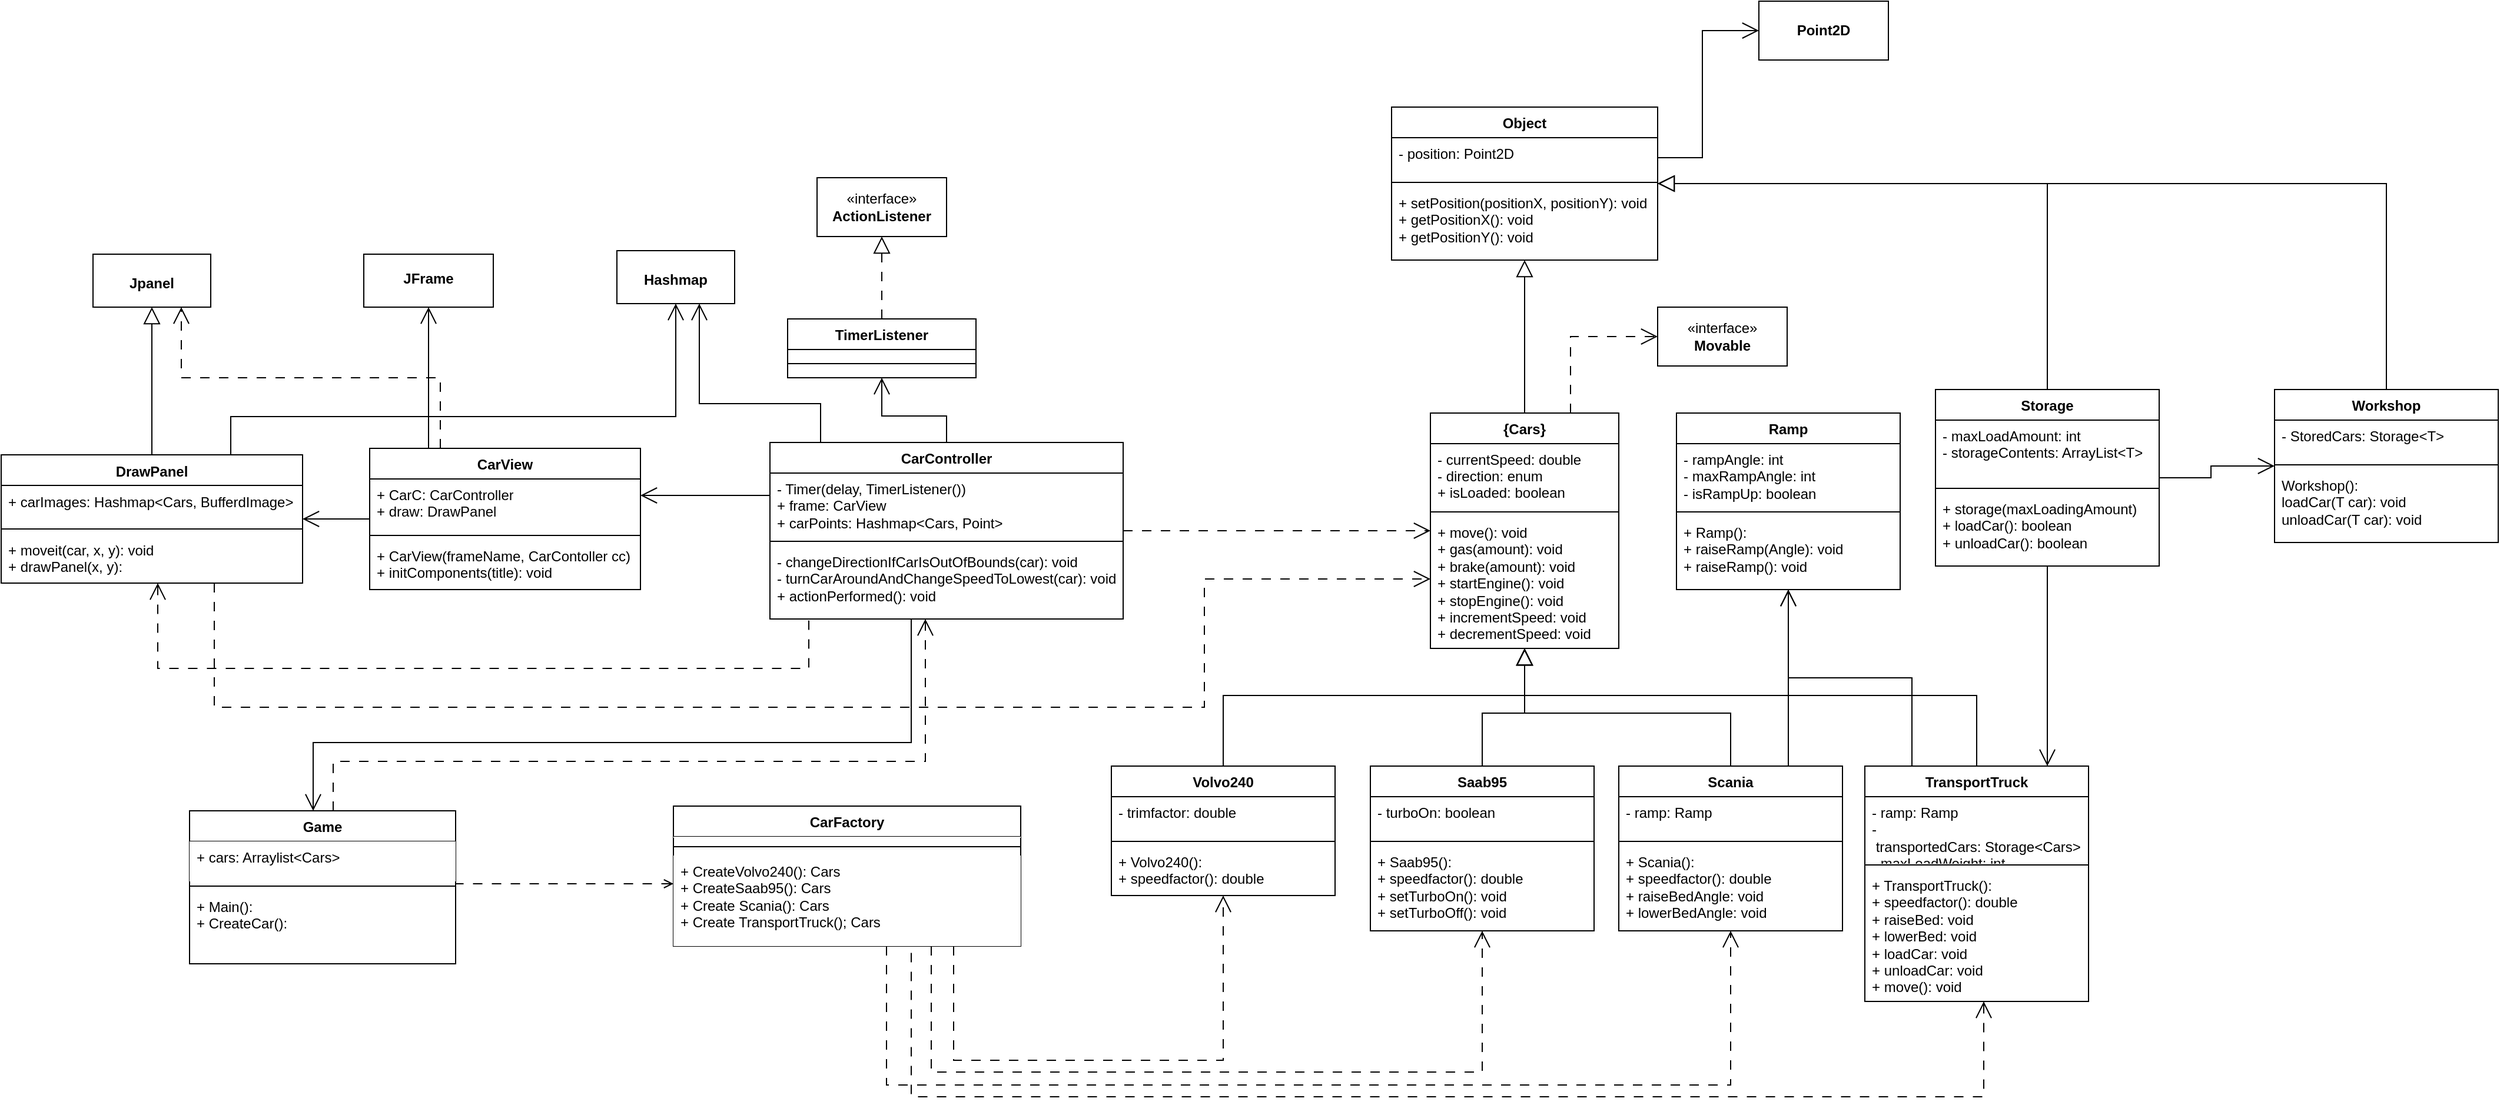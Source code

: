 <mxfile version="22.1.5" type="device">
  <diagram name="Sida-1" id="79Vit4rN3zPTbxwFqr4g">
    <mxGraphModel dx="2731" dy="960" grid="0" gridSize="10" guides="1" tooltips="1" connect="1" arrows="1" fold="1" page="0" pageScale="1" pageWidth="827" pageHeight="1169" math="0" shadow="0">
      <root>
        <mxCell id="0" />
        <mxCell id="1" parent="0" />
        <mxCell id="8SbexDcq0FFK5E7nXvhd-30" style="edgeStyle=orthogonalEdgeStyle;rounded=0;orthogonalLoop=1;jettySize=auto;html=1;endSize=12;endArrow=block;endFill=0;" parent="1" source="8SbexDcq0FFK5E7nXvhd-9" target="8SbexDcq0FFK5E7nXvhd-25" edge="1">
          <mxGeometry relative="1" as="geometry">
            <Array as="points">
              <mxPoint x="1685" y="195" />
            </Array>
          </mxGeometry>
        </mxCell>
        <mxCell id="ZbwaUMLBzmyROPCRSQ0a-28" style="edgeStyle=orthogonalEdgeStyle;rounded=0;orthogonalLoop=1;jettySize=auto;html=1;endSize=12;endArrow=open;endFill=0;" edge="1" parent="1" source="8SbexDcq0FFK5E7nXvhd-9" target="ZbwaUMLBzmyROPCRSQ0a-23">
          <mxGeometry relative="1" as="geometry" />
        </mxCell>
        <mxCell id="ZbwaUMLBzmyROPCRSQ0a-29" style="edgeStyle=orthogonalEdgeStyle;rounded=0;orthogonalLoop=1;jettySize=auto;html=1;endSize=12;endArrow=open;endFill=0;" edge="1" parent="1" source="8SbexDcq0FFK5E7nXvhd-9" target="ZbwaUMLBzmyROPCRSQ0a-14">
          <mxGeometry relative="1" as="geometry">
            <Array as="points">
              <mxPoint x="1685" y="640" />
              <mxPoint x="1685" y="640" />
            </Array>
          </mxGeometry>
        </mxCell>
        <mxCell id="8SbexDcq0FFK5E7nXvhd-9" value="Storage" style="swimlane;fontStyle=1;align=center;verticalAlign=top;childLayout=stackLayout;horizontal=1;startSize=26;horizontalStack=0;resizeParent=1;resizeParentMax=0;resizeLast=0;collapsible=1;marginBottom=0;whiteSpace=wrap;html=1;labelBackgroundColor=none;" parent="1" vertex="1">
          <mxGeometry x="1590" y="370" width="190" height="150" as="geometry">
            <mxRectangle x="1145" y="437" width="90" height="30" as="alternateBounds" />
          </mxGeometry>
        </mxCell>
        <mxCell id="8SbexDcq0FFK5E7nXvhd-10" value="- maxLoadAmount: int&lt;br&gt;- storageContents: ArrayList&amp;lt;T&amp;gt;" style="text;align=left;verticalAlign=top;spacingLeft=4;spacingRight=4;overflow=hidden;rotatable=0;points=[[0,0.5],[1,0.5]];portConstraint=eastwest;whiteSpace=wrap;html=1;labelBackgroundColor=none;" parent="8SbexDcq0FFK5E7nXvhd-9" vertex="1">
          <mxGeometry y="26" width="190" height="54" as="geometry" />
        </mxCell>
        <mxCell id="8SbexDcq0FFK5E7nXvhd-11" value="" style="line;strokeWidth=1;align=left;verticalAlign=middle;spacingTop=-1;spacingLeft=3;spacingRight=3;rotatable=0;labelPosition=right;points=[];portConstraint=eastwest;labelBackgroundColor=none;" parent="8SbexDcq0FFK5E7nXvhd-9" vertex="1">
          <mxGeometry y="80" width="190" height="8" as="geometry" />
        </mxCell>
        <mxCell id="8SbexDcq0FFK5E7nXvhd-12" value="+ storage(maxLoadingAmount)&lt;br&gt;+ loadCar(): boolean&lt;br&gt;+ unloadCar(): boolean" style="text;align=left;verticalAlign=top;spacingLeft=4;spacingRight=4;overflow=hidden;rotatable=0;points=[[0,0.5],[1,0.5]];portConstraint=eastwest;whiteSpace=wrap;html=1;labelBackgroundColor=none;" parent="8SbexDcq0FFK5E7nXvhd-9" vertex="1">
          <mxGeometry y="88" width="190" height="62" as="geometry" />
        </mxCell>
        <mxCell id="8SbexDcq0FFK5E7nXvhd-19" value="&lt;b&gt;Point2D&lt;/b&gt;" style="html=1;whiteSpace=wrap;labelBackgroundColor=none;" parent="1" vertex="1">
          <mxGeometry x="1440" y="40" width="110" height="50" as="geometry" />
        </mxCell>
        <mxCell id="8SbexDcq0FFK5E7nXvhd-25" value="Object" style="swimlane;fontStyle=1;align=center;verticalAlign=top;childLayout=stackLayout;horizontal=1;startSize=26;horizontalStack=0;resizeParent=1;resizeParentMax=0;resizeLast=0;collapsible=1;marginBottom=0;whiteSpace=wrap;html=1;labelBackgroundColor=none;" parent="1" vertex="1">
          <mxGeometry x="1128" y="130" width="226" height="130" as="geometry">
            <mxRectangle x="1145" y="437" width="90" height="30" as="alternateBounds" />
          </mxGeometry>
        </mxCell>
        <mxCell id="8SbexDcq0FFK5E7nXvhd-26" value="- position: Point2D&amp;nbsp;" style="text;align=left;verticalAlign=top;spacingLeft=4;spacingRight=4;overflow=hidden;rotatable=0;points=[[0,0.5],[1,0.5]];portConstraint=eastwest;whiteSpace=wrap;html=1;labelBackgroundColor=none;" parent="8SbexDcq0FFK5E7nXvhd-25" vertex="1">
          <mxGeometry y="26" width="226" height="34" as="geometry" />
        </mxCell>
        <mxCell id="8SbexDcq0FFK5E7nXvhd-27" value="" style="line;strokeWidth=1;align=left;verticalAlign=middle;spacingTop=-1;spacingLeft=3;spacingRight=3;rotatable=0;labelPosition=right;points=[];portConstraint=eastwest;labelBackgroundColor=none;" parent="8SbexDcq0FFK5E7nXvhd-25" vertex="1">
          <mxGeometry y="60" width="226" height="8" as="geometry" />
        </mxCell>
        <mxCell id="8SbexDcq0FFK5E7nXvhd-28" value="+ setPosition(positionX, positionY): void&lt;br&gt;+ getPositionX(): void&lt;br&gt;+ getPositionY(): void" style="text;align=left;verticalAlign=top;spacingLeft=4;spacingRight=4;overflow=hidden;rotatable=0;points=[[0,0.5],[1,0.5]];portConstraint=eastwest;whiteSpace=wrap;html=1;labelBackgroundColor=none;" parent="8SbexDcq0FFK5E7nXvhd-25" vertex="1">
          <mxGeometry y="68" width="226" height="62" as="geometry" />
        </mxCell>
        <mxCell id="8SbexDcq0FFK5E7nXvhd-29" style="edgeStyle=orthogonalEdgeStyle;rounded=0;orthogonalLoop=1;jettySize=auto;html=1;entryX=0;entryY=0.5;entryDx=0;entryDy=0;endArrow=open;endFill=0;endSize=12;" parent="1" source="8SbexDcq0FFK5E7nXvhd-26" target="8SbexDcq0FFK5E7nXvhd-19" edge="1">
          <mxGeometry relative="1" as="geometry" />
        </mxCell>
        <mxCell id="8SbexDcq0FFK5E7nXvhd-31" value="«interface»&lt;br&gt;&lt;b&gt;Movable&lt;/b&gt;" style="html=1;whiteSpace=wrap;labelBackgroundColor=none;" parent="1" vertex="1">
          <mxGeometry x="1354" y="300" width="110" height="50" as="geometry" />
        </mxCell>
        <mxCell id="8SbexDcq0FFK5E7nXvhd-36" style="edgeStyle=orthogonalEdgeStyle;rounded=0;orthogonalLoop=1;jettySize=auto;html=1;endSize=12;endArrow=block;endFill=0;" parent="1" source="8SbexDcq0FFK5E7nXvhd-32" target="8SbexDcq0FFK5E7nXvhd-25" edge="1">
          <mxGeometry relative="1" as="geometry" />
        </mxCell>
        <mxCell id="8SbexDcq0FFK5E7nXvhd-37" style="edgeStyle=orthogonalEdgeStyle;rounded=0;orthogonalLoop=1;jettySize=auto;html=1;entryX=0;entryY=0.5;entryDx=0;entryDy=0;endSize=12;endArrow=open;endFill=0;dashed=1;dashPattern=8 8;" parent="1" source="8SbexDcq0FFK5E7nXvhd-32" target="8SbexDcq0FFK5E7nXvhd-31" edge="1">
          <mxGeometry relative="1" as="geometry">
            <Array as="points">
              <mxPoint x="1280" y="325" />
            </Array>
          </mxGeometry>
        </mxCell>
        <mxCell id="8SbexDcq0FFK5E7nXvhd-32" value="{Cars}" style="swimlane;fontStyle=1;align=center;verticalAlign=top;childLayout=stackLayout;horizontal=1;startSize=26;horizontalStack=0;resizeParent=1;resizeLast=0;collapsible=1;marginBottom=0;rounded=0;shadow=0;strokeWidth=1;labelBackgroundColor=none;" parent="1" vertex="1">
          <mxGeometry x="1161" y="390" width="160" height="200" as="geometry">
            <mxRectangle x="230" y="140" width="160" height="26" as="alternateBounds" />
          </mxGeometry>
        </mxCell>
        <mxCell id="8SbexDcq0FFK5E7nXvhd-33" value="- currentSpeed: double&#xa;- direction: enum&#xa;+ isLoaded: boolean" style="text;align=left;verticalAlign=top;spacingLeft=4;spacingRight=4;overflow=hidden;rotatable=0;points=[[0,0.5],[1,0.5]];portConstraint=eastwest;labelBackgroundColor=none;" parent="8SbexDcq0FFK5E7nXvhd-32" vertex="1">
          <mxGeometry y="26" width="160" height="54" as="geometry" />
        </mxCell>
        <mxCell id="8SbexDcq0FFK5E7nXvhd-34" value="" style="line;html=1;strokeWidth=1;align=left;verticalAlign=middle;spacingTop=-1;spacingLeft=3;spacingRight=3;rotatable=0;labelPosition=right;points=[];portConstraint=eastwest;labelBackgroundColor=none;" parent="8SbexDcq0FFK5E7nXvhd-32" vertex="1">
          <mxGeometry y="80" width="160" height="8" as="geometry" />
        </mxCell>
        <mxCell id="8SbexDcq0FFK5E7nXvhd-35" value="+ move(): void&#xa;+ gas(amount): void&#xa;+ brake(amount): void&#xa;+ startEngine(): void&#xa;+ stopEngine(): void&#xa;+ incrementSpeed: void&#xa;+ decrementSpeed: void" style="text;align=left;verticalAlign=top;spacingLeft=4;spacingRight=4;overflow=hidden;rotatable=0;points=[[0,0.5],[1,0.5]];portConstraint=eastwest;labelBackgroundColor=none;spacing=2;fontSize=12;whiteSpace=wrap;" parent="8SbexDcq0FFK5E7nXvhd-32" vertex="1">
          <mxGeometry y="88" width="160" height="112" as="geometry" />
        </mxCell>
        <mxCell id="ZbwaUMLBzmyROPCRSQ0a-18" style="edgeStyle=orthogonalEdgeStyle;rounded=0;orthogonalLoop=1;jettySize=auto;html=1;endSize=12;endArrow=block;endFill=0;" edge="1" parent="1" source="ZbwaUMLBzmyROPCRSQ0a-1" target="8SbexDcq0FFK5E7nXvhd-32">
          <mxGeometry relative="1" as="geometry">
            <Array as="points">
              <mxPoint x="985" y="630" />
              <mxPoint x="1241" y="630" />
            </Array>
          </mxGeometry>
        </mxCell>
        <mxCell id="ZbwaUMLBzmyROPCRSQ0a-1" value="Volvo240" style="swimlane;fontStyle=1;align=center;verticalAlign=top;childLayout=stackLayout;horizontal=1;startSize=26;horizontalStack=0;resizeParent=1;resizeParentMax=0;resizeLast=0;collapsible=1;marginBottom=0;whiteSpace=wrap;html=1;labelBackgroundColor=none;" vertex="1" parent="1">
          <mxGeometry x="890" y="690" width="190" height="110" as="geometry">
            <mxRectangle x="1145" y="437" width="90" height="30" as="alternateBounds" />
          </mxGeometry>
        </mxCell>
        <mxCell id="ZbwaUMLBzmyROPCRSQ0a-2" value="- trimfactor: double" style="text;align=left;verticalAlign=top;spacingLeft=4;spacingRight=4;overflow=hidden;rotatable=0;points=[[0,0.5],[1,0.5]];portConstraint=eastwest;whiteSpace=wrap;html=1;labelBackgroundColor=none;" vertex="1" parent="ZbwaUMLBzmyROPCRSQ0a-1">
          <mxGeometry y="26" width="190" height="34" as="geometry" />
        </mxCell>
        <mxCell id="ZbwaUMLBzmyROPCRSQ0a-3" value="" style="line;strokeWidth=1;align=left;verticalAlign=middle;spacingTop=-1;spacingLeft=3;spacingRight=3;rotatable=0;labelPosition=right;points=[];portConstraint=eastwest;labelBackgroundColor=none;" vertex="1" parent="ZbwaUMLBzmyROPCRSQ0a-1">
          <mxGeometry y="60" width="190" height="8" as="geometry" />
        </mxCell>
        <mxCell id="ZbwaUMLBzmyROPCRSQ0a-4" value="+ Volvo240():&amp;nbsp;&lt;br&gt;+ speedfactor(): double" style="text;align=left;verticalAlign=top;spacingLeft=4;spacingRight=4;overflow=hidden;rotatable=0;points=[[0,0.5],[1,0.5]];portConstraint=eastwest;whiteSpace=wrap;html=1;labelBackgroundColor=none;" vertex="1" parent="ZbwaUMLBzmyROPCRSQ0a-1">
          <mxGeometry y="68" width="190" height="42" as="geometry" />
        </mxCell>
        <mxCell id="ZbwaUMLBzmyROPCRSQ0a-19" style="edgeStyle=orthogonalEdgeStyle;rounded=0;orthogonalLoop=1;jettySize=auto;html=1;endSize=12;endArrow=block;endFill=0;" edge="1" parent="1" source="ZbwaUMLBzmyROPCRSQ0a-5" target="8SbexDcq0FFK5E7nXvhd-32">
          <mxGeometry relative="1" as="geometry" />
        </mxCell>
        <mxCell id="ZbwaUMLBzmyROPCRSQ0a-5" value="Saab95" style="swimlane;fontStyle=1;align=center;verticalAlign=top;childLayout=stackLayout;horizontal=1;startSize=26;horizontalStack=0;resizeParent=1;resizeParentMax=0;resizeLast=0;collapsible=1;marginBottom=0;whiteSpace=wrap;html=1;labelBackgroundColor=none;" vertex="1" parent="1">
          <mxGeometry x="1110" y="690" width="190" height="140" as="geometry">
            <mxRectangle x="1145" y="437" width="90" height="30" as="alternateBounds" />
          </mxGeometry>
        </mxCell>
        <mxCell id="ZbwaUMLBzmyROPCRSQ0a-6" value="- turboOn: boolean" style="text;align=left;verticalAlign=top;spacingLeft=4;spacingRight=4;overflow=hidden;rotatable=0;points=[[0,0.5],[1,0.5]];portConstraint=eastwest;whiteSpace=wrap;html=1;labelBackgroundColor=none;" vertex="1" parent="ZbwaUMLBzmyROPCRSQ0a-5">
          <mxGeometry y="26" width="190" height="34" as="geometry" />
        </mxCell>
        <mxCell id="ZbwaUMLBzmyROPCRSQ0a-7" value="" style="line;strokeWidth=1;align=left;verticalAlign=middle;spacingTop=-1;spacingLeft=3;spacingRight=3;rotatable=0;labelPosition=right;points=[];portConstraint=eastwest;labelBackgroundColor=none;" vertex="1" parent="ZbwaUMLBzmyROPCRSQ0a-5">
          <mxGeometry y="60" width="190" height="8" as="geometry" />
        </mxCell>
        <mxCell id="ZbwaUMLBzmyROPCRSQ0a-8" value="+ Saab95():&amp;nbsp;&lt;br&gt;+ speedfactor(): double&lt;br&gt;+ setTurboOn(): void&lt;br&gt;+ setTurboOff(): void" style="text;align=left;verticalAlign=top;spacingLeft=4;spacingRight=4;overflow=hidden;rotatable=0;points=[[0,0.5],[1,0.5]];portConstraint=eastwest;whiteSpace=wrap;html=1;labelBackgroundColor=none;" vertex="1" parent="ZbwaUMLBzmyROPCRSQ0a-5">
          <mxGeometry y="68" width="190" height="72" as="geometry" />
        </mxCell>
        <mxCell id="ZbwaUMLBzmyROPCRSQ0a-20" style="edgeStyle=orthogonalEdgeStyle;rounded=0;orthogonalLoop=1;jettySize=auto;html=1;endSize=12;endArrow=block;endFill=0;" edge="1" parent="1" source="ZbwaUMLBzmyROPCRSQ0a-10" target="8SbexDcq0FFK5E7nXvhd-32">
          <mxGeometry relative="1" as="geometry" />
        </mxCell>
        <mxCell id="ZbwaUMLBzmyROPCRSQ0a-34" style="edgeStyle=orthogonalEdgeStyle;rounded=0;orthogonalLoop=1;jettySize=auto;html=1;endSize=12;endArrow=open;endFill=0;" edge="1" parent="1" source="ZbwaUMLBzmyROPCRSQ0a-10" target="ZbwaUMLBzmyROPCRSQ0a-30">
          <mxGeometry relative="1" as="geometry">
            <Array as="points">
              <mxPoint x="1465" y="670" />
              <mxPoint x="1465" y="670" />
            </Array>
          </mxGeometry>
        </mxCell>
        <mxCell id="ZbwaUMLBzmyROPCRSQ0a-10" value="Scania" style="swimlane;fontStyle=1;align=center;verticalAlign=top;childLayout=stackLayout;horizontal=1;startSize=26;horizontalStack=0;resizeParent=1;resizeParentMax=0;resizeLast=0;collapsible=1;marginBottom=0;whiteSpace=wrap;html=1;labelBackgroundColor=none;" vertex="1" parent="1">
          <mxGeometry x="1321" y="690" width="190" height="140" as="geometry">
            <mxRectangle x="1145" y="437" width="90" height="30" as="alternateBounds" />
          </mxGeometry>
        </mxCell>
        <mxCell id="ZbwaUMLBzmyROPCRSQ0a-11" value="- ramp: Ramp" style="text;align=left;verticalAlign=top;spacingLeft=4;spacingRight=4;overflow=hidden;rotatable=0;points=[[0,0.5],[1,0.5]];portConstraint=eastwest;whiteSpace=wrap;html=1;labelBackgroundColor=none;" vertex="1" parent="ZbwaUMLBzmyROPCRSQ0a-10">
          <mxGeometry y="26" width="190" height="34" as="geometry" />
        </mxCell>
        <mxCell id="ZbwaUMLBzmyROPCRSQ0a-12" value="" style="line;strokeWidth=1;align=left;verticalAlign=middle;spacingTop=-1;spacingLeft=3;spacingRight=3;rotatable=0;labelPosition=right;points=[];portConstraint=eastwest;labelBackgroundColor=none;" vertex="1" parent="ZbwaUMLBzmyROPCRSQ0a-10">
          <mxGeometry y="60" width="190" height="8" as="geometry" />
        </mxCell>
        <mxCell id="ZbwaUMLBzmyROPCRSQ0a-13" value="+ Scania():&amp;nbsp;&lt;br&gt;+ speedfactor(): double&lt;br&gt;+ raiseBedAngle: void&lt;br&gt;+ lowerBedAngle: void" style="text;align=left;verticalAlign=top;spacingLeft=4;spacingRight=4;overflow=hidden;rotatable=0;points=[[0,0.5],[1,0.5]];portConstraint=eastwest;whiteSpace=wrap;html=1;labelBackgroundColor=none;" vertex="1" parent="ZbwaUMLBzmyROPCRSQ0a-10">
          <mxGeometry y="68" width="190" height="72" as="geometry" />
        </mxCell>
        <mxCell id="ZbwaUMLBzmyROPCRSQ0a-21" style="edgeStyle=orthogonalEdgeStyle;rounded=0;orthogonalLoop=1;jettySize=auto;html=1;endSize=12;endArrow=block;endFill=0;" edge="1" parent="1" source="ZbwaUMLBzmyROPCRSQ0a-14" target="8SbexDcq0FFK5E7nXvhd-32">
          <mxGeometry relative="1" as="geometry">
            <Array as="points">
              <mxPoint x="1625" y="630" />
              <mxPoint x="1241" y="630" />
            </Array>
          </mxGeometry>
        </mxCell>
        <mxCell id="ZbwaUMLBzmyROPCRSQ0a-35" style="edgeStyle=orthogonalEdgeStyle;rounded=0;orthogonalLoop=1;jettySize=auto;html=1;endSize=12;endArrow=open;endFill=0;" edge="1" parent="1" source="ZbwaUMLBzmyROPCRSQ0a-14" target="ZbwaUMLBzmyROPCRSQ0a-30">
          <mxGeometry relative="1" as="geometry">
            <Array as="points">
              <mxPoint x="1570" y="615" />
              <mxPoint x="1465" y="615" />
            </Array>
          </mxGeometry>
        </mxCell>
        <mxCell id="ZbwaUMLBzmyROPCRSQ0a-101" style="edgeStyle=orthogonalEdgeStyle;rounded=0;orthogonalLoop=1;jettySize=auto;html=1;dashed=1;dashPattern=8 8;endSize=12;endArrow=none;endFill=0;startArrow=open;startFill=0;startSize=12;" edge="1" parent="1" source="ZbwaUMLBzmyROPCRSQ0a-14" target="ZbwaUMLBzmyROPCRSQ0a-80">
          <mxGeometry relative="1" as="geometry">
            <Array as="points">
              <mxPoint x="1631" y="971" />
              <mxPoint x="720" y="971" />
            </Array>
          </mxGeometry>
        </mxCell>
        <mxCell id="ZbwaUMLBzmyROPCRSQ0a-14" value="TransportTruck" style="swimlane;fontStyle=1;align=center;verticalAlign=top;childLayout=stackLayout;horizontal=1;startSize=26;horizontalStack=0;resizeParent=1;resizeParentMax=0;resizeLast=0;collapsible=1;marginBottom=0;whiteSpace=wrap;html=1;labelBackgroundColor=none;" vertex="1" parent="1">
          <mxGeometry x="1530" y="690" width="190" height="200" as="geometry">
            <mxRectangle x="1145" y="437" width="90" height="30" as="alternateBounds" />
          </mxGeometry>
        </mxCell>
        <mxCell id="ZbwaUMLBzmyROPCRSQ0a-15" value="- ramp: Ramp&lt;br&gt;-&amp;nbsp;transportedCars:&amp;nbsp;Storage&amp;lt;Cars&amp;gt;&lt;br&gt;-&amp;nbsp;maxLoadWeight: int" style="text;align=left;verticalAlign=top;spacingLeft=4;spacingRight=4;overflow=hidden;rotatable=0;points=[[0,0.5],[1,0.5]];portConstraint=eastwest;whiteSpace=wrap;html=1;labelBackgroundColor=none;" vertex="1" parent="ZbwaUMLBzmyROPCRSQ0a-14">
          <mxGeometry y="26" width="190" height="54" as="geometry" />
        </mxCell>
        <mxCell id="ZbwaUMLBzmyROPCRSQ0a-16" value="" style="line;strokeWidth=1;align=left;verticalAlign=middle;spacingTop=-1;spacingLeft=3;spacingRight=3;rotatable=0;labelPosition=right;points=[];portConstraint=eastwest;labelBackgroundColor=none;" vertex="1" parent="ZbwaUMLBzmyROPCRSQ0a-14">
          <mxGeometry y="80" width="190" height="8" as="geometry" />
        </mxCell>
        <mxCell id="ZbwaUMLBzmyROPCRSQ0a-17" value="+ TransportTruck():&amp;nbsp;&lt;br&gt;+ speedfactor(): double&lt;br&gt;+ raiseBed: void&lt;br&gt;+ lowerBed: void&lt;br&gt;+ loadCar: void&lt;br&gt;+ unloadCar: void&lt;br&gt;+ move(): void" style="text;align=left;verticalAlign=top;spacingLeft=4;spacingRight=4;overflow=hidden;rotatable=0;points=[[0,0.5],[1,0.5]];portConstraint=eastwest;whiteSpace=wrap;html=1;labelBackgroundColor=none;" vertex="1" parent="ZbwaUMLBzmyROPCRSQ0a-14">
          <mxGeometry y="88" width="190" height="112" as="geometry" />
        </mxCell>
        <mxCell id="ZbwaUMLBzmyROPCRSQ0a-27" style="edgeStyle=orthogonalEdgeStyle;rounded=0;orthogonalLoop=1;jettySize=auto;html=1;endSize=12;endArrow=block;endFill=0;" edge="1" parent="1" source="ZbwaUMLBzmyROPCRSQ0a-23" target="8SbexDcq0FFK5E7nXvhd-25">
          <mxGeometry relative="1" as="geometry">
            <Array as="points">
              <mxPoint x="1973" y="195" />
            </Array>
          </mxGeometry>
        </mxCell>
        <mxCell id="ZbwaUMLBzmyROPCRSQ0a-23" value="Workshop" style="swimlane;fontStyle=1;align=center;verticalAlign=top;childLayout=stackLayout;horizontal=1;startSize=26;horizontalStack=0;resizeParent=1;resizeParentMax=0;resizeLast=0;collapsible=1;marginBottom=0;whiteSpace=wrap;html=1;labelBackgroundColor=none;" vertex="1" parent="1">
          <mxGeometry x="1878" y="370" width="190" height="130" as="geometry">
            <mxRectangle x="1145" y="437" width="90" height="30" as="alternateBounds" />
          </mxGeometry>
        </mxCell>
        <mxCell id="ZbwaUMLBzmyROPCRSQ0a-24" value="-&amp;nbsp;StoredCars: Storage&amp;lt;T&amp;gt;" style="text;align=left;verticalAlign=top;spacingLeft=4;spacingRight=4;overflow=hidden;rotatable=0;points=[[0,0.5],[1,0.5]];portConstraint=eastwest;whiteSpace=wrap;html=1;labelBackgroundColor=none;" vertex="1" parent="ZbwaUMLBzmyROPCRSQ0a-23">
          <mxGeometry y="26" width="190" height="34" as="geometry" />
        </mxCell>
        <mxCell id="ZbwaUMLBzmyROPCRSQ0a-25" value="" style="line;strokeWidth=1;align=left;verticalAlign=middle;spacingTop=-1;spacingLeft=3;spacingRight=3;rotatable=0;labelPosition=right;points=[];portConstraint=eastwest;labelBackgroundColor=none;" vertex="1" parent="ZbwaUMLBzmyROPCRSQ0a-23">
          <mxGeometry y="60" width="190" height="8" as="geometry" />
        </mxCell>
        <mxCell id="ZbwaUMLBzmyROPCRSQ0a-26" value="Workshop():&lt;br&gt;loadCar(T car): void&lt;br&gt;unloadCar(T car): void" style="text;align=left;verticalAlign=top;spacingLeft=4;spacingRight=4;overflow=hidden;rotatable=0;points=[[0,0.5],[1,0.5]];portConstraint=eastwest;whiteSpace=wrap;html=1;labelBackgroundColor=none;" vertex="1" parent="ZbwaUMLBzmyROPCRSQ0a-23">
          <mxGeometry y="68" width="190" height="62" as="geometry" />
        </mxCell>
        <mxCell id="ZbwaUMLBzmyROPCRSQ0a-30" value="Ramp" style="swimlane;fontStyle=1;align=center;verticalAlign=top;childLayout=stackLayout;horizontal=1;startSize=26;horizontalStack=0;resizeParent=1;resizeParentMax=0;resizeLast=0;collapsible=1;marginBottom=0;whiteSpace=wrap;html=1;labelBackgroundColor=none;" vertex="1" parent="1">
          <mxGeometry x="1370" y="390" width="190" height="150" as="geometry">
            <mxRectangle x="1145" y="437" width="90" height="30" as="alternateBounds" />
          </mxGeometry>
        </mxCell>
        <mxCell id="ZbwaUMLBzmyROPCRSQ0a-31" value="- rampAngle: int&lt;br&gt;- maxRampAngle: int&lt;br&gt;- isRampUp: boolean" style="text;align=left;verticalAlign=top;spacingLeft=4;spacingRight=4;overflow=hidden;rotatable=0;points=[[0,0.5],[1,0.5]];portConstraint=eastwest;whiteSpace=wrap;html=1;labelBackgroundColor=none;" vertex="1" parent="ZbwaUMLBzmyROPCRSQ0a-30">
          <mxGeometry y="26" width="190" height="54" as="geometry" />
        </mxCell>
        <mxCell id="ZbwaUMLBzmyROPCRSQ0a-32" value="" style="line;strokeWidth=1;align=left;verticalAlign=middle;spacingTop=-1;spacingLeft=3;spacingRight=3;rotatable=0;labelPosition=right;points=[];portConstraint=eastwest;labelBackgroundColor=none;" vertex="1" parent="ZbwaUMLBzmyROPCRSQ0a-30">
          <mxGeometry y="80" width="190" height="8" as="geometry" />
        </mxCell>
        <mxCell id="ZbwaUMLBzmyROPCRSQ0a-33" value="+ Ramp():&lt;br&gt;+ raiseRamp(Angle): void&lt;br&gt;+ raiseRamp(): void" style="text;align=left;verticalAlign=top;spacingLeft=4;spacingRight=4;overflow=hidden;rotatable=0;points=[[0,0.5],[1,0.5]];portConstraint=eastwest;whiteSpace=wrap;html=1;labelBackgroundColor=none;" vertex="1" parent="ZbwaUMLBzmyROPCRSQ0a-30">
          <mxGeometry y="88" width="190" height="62" as="geometry" />
        </mxCell>
        <mxCell id="ZbwaUMLBzmyROPCRSQ0a-36" value="&lt;div align=&quot;center&quot;&gt;&lt;b&gt;&lt;br&gt;&lt;/b&gt;&lt;/div&gt;&lt;b&gt;JFrame&lt;/b&gt;" style="verticalAlign=top;align=center;overflow=fill;fontSize=12;fontFamily=Helvetica;html=1;whiteSpace=wrap;labelBackgroundColor=none;" vertex="1" parent="1">
          <mxGeometry x="255" y="255" width="110" height="45" as="geometry" />
        </mxCell>
        <mxCell id="ZbwaUMLBzmyROPCRSQ0a-37" value="&lt;p style=&quot;margin:0px;margin-top:4px;text-align:center;&quot;&gt;&lt;br&gt;&lt;b&gt;Jpanel&lt;/b&gt;&lt;/p&gt;" style="verticalAlign=top;align=left;overflow=fill;fontSize=12;fontFamily=Helvetica;html=1;whiteSpace=wrap;labelBackgroundColor=none;" vertex="1" parent="1">
          <mxGeometry x="25" y="255" width="100" height="45" as="geometry" />
        </mxCell>
        <mxCell id="ZbwaUMLBzmyROPCRSQ0a-38" value="&lt;div&gt;«interface»&lt;/div&gt;&lt;div&gt;&lt;b&gt;ActionListener&lt;/b&gt;&lt;/div&gt;" style="html=1;whiteSpace=wrap;labelBackgroundColor=none;" vertex="1" parent="1">
          <mxGeometry x="640" y="190" width="110" height="50" as="geometry" />
        </mxCell>
        <mxCell id="ZbwaUMLBzmyROPCRSQ0a-42" style="edgeStyle=orthogonalEdgeStyle;rounded=0;orthogonalLoop=1;jettySize=auto;html=1;endSize=12;endArrow=block;endFill=0;dashed=1;dashPattern=8 8;" edge="1" parent="1" source="ZbwaUMLBzmyROPCRSQ0a-39" target="ZbwaUMLBzmyROPCRSQ0a-38">
          <mxGeometry relative="1" as="geometry" />
        </mxCell>
        <mxCell id="ZbwaUMLBzmyROPCRSQ0a-39" value="TimerListener" style="swimlane;fontStyle=1;align=center;verticalAlign=top;childLayout=stackLayout;horizontal=1;startSize=26;horizontalStack=0;resizeParent=1;resizeParentMax=0;resizeLast=0;collapsible=1;marginBottom=0;whiteSpace=wrap;html=1;labelBackgroundColor=none;" vertex="1" parent="1">
          <mxGeometry x="615" y="310" width="160" height="50" as="geometry" />
        </mxCell>
        <mxCell id="ZbwaUMLBzmyROPCRSQ0a-40" value="" style="line;strokeWidth=1;align=left;verticalAlign=middle;spacingTop=-1;spacingLeft=3;spacingRight=3;rotatable=0;labelPosition=right;points=[];portConstraint=eastwest;labelBackgroundColor=none;" vertex="1" parent="ZbwaUMLBzmyROPCRSQ0a-39">
          <mxGeometry y="26" width="160" height="24" as="geometry" />
        </mxCell>
        <mxCell id="ZbwaUMLBzmyROPCRSQ0a-41" value="+ method(type): type" style="text;strokeColor=none;fillColor=none;align=left;verticalAlign=top;spacingLeft=4;spacingRight=4;overflow=hidden;rotatable=0;points=[[0,0.5],[1,0.5]];portConstraint=eastwest;whiteSpace=wrap;html=1;fontColor=#393C56;labelBackgroundColor=none;" vertex="1" parent="ZbwaUMLBzmyROPCRSQ0a-39">
          <mxGeometry y="50" width="160" as="geometry" />
        </mxCell>
        <mxCell id="ZbwaUMLBzmyROPCRSQ0a-59" style="edgeStyle=orthogonalEdgeStyle;rounded=0;orthogonalLoop=1;jettySize=auto;html=1;endSize=12;endArrow=open;endFill=0;" edge="1" parent="1" source="ZbwaUMLBzmyROPCRSQ0a-47" target="ZbwaUMLBzmyROPCRSQ0a-39">
          <mxGeometry relative="1" as="geometry" />
        </mxCell>
        <mxCell id="ZbwaUMLBzmyROPCRSQ0a-62" style="edgeStyle=orthogonalEdgeStyle;rounded=0;orthogonalLoop=1;jettySize=auto;html=1;endSize=12;endArrow=open;endFill=0;" edge="1" parent="1" source="ZbwaUMLBzmyROPCRSQ0a-47" target="ZbwaUMLBzmyROPCRSQ0a-51">
          <mxGeometry relative="1" as="geometry">
            <Array as="points">
              <mxPoint x="550" y="460" />
              <mxPoint x="550" y="460" />
            </Array>
          </mxGeometry>
        </mxCell>
        <mxCell id="ZbwaUMLBzmyROPCRSQ0a-68" style="edgeStyle=orthogonalEdgeStyle;rounded=0;orthogonalLoop=1;jettySize=auto;html=1;endSize=12;endArrow=open;endFill=0;dashed=1;dashPattern=8 8;" edge="1" parent="1" source="ZbwaUMLBzmyROPCRSQ0a-80" target="ZbwaUMLBzmyROPCRSQ0a-1">
          <mxGeometry relative="1" as="geometry">
            <Array as="points">
              <mxPoint x="756" y="940" />
              <mxPoint x="985" y="940" />
            </Array>
          </mxGeometry>
        </mxCell>
        <mxCell id="ZbwaUMLBzmyROPCRSQ0a-69" style="edgeStyle=orthogonalEdgeStyle;rounded=0;orthogonalLoop=1;jettySize=auto;html=1;endSize=12;endArrow=open;endFill=0;dashed=1;dashPattern=8 8;" edge="1" parent="1" source="ZbwaUMLBzmyROPCRSQ0a-80" target="ZbwaUMLBzmyROPCRSQ0a-5">
          <mxGeometry relative="1" as="geometry">
            <Array as="points">
              <mxPoint x="737" y="950" />
              <mxPoint x="1205" y="950" />
            </Array>
          </mxGeometry>
        </mxCell>
        <mxCell id="ZbwaUMLBzmyROPCRSQ0a-70" style="edgeStyle=orthogonalEdgeStyle;rounded=0;orthogonalLoop=1;jettySize=auto;html=1;endSize=12;endArrow=open;endFill=0;dashed=1;dashPattern=8 8;" edge="1" parent="1" source="ZbwaUMLBzmyROPCRSQ0a-80" target="ZbwaUMLBzmyROPCRSQ0a-10">
          <mxGeometry relative="1" as="geometry">
            <Array as="points">
              <mxPoint x="699" y="961" />
              <mxPoint x="1416" y="961" />
            </Array>
          </mxGeometry>
        </mxCell>
        <mxCell id="ZbwaUMLBzmyROPCRSQ0a-88" style="edgeStyle=orthogonalEdgeStyle;rounded=0;orthogonalLoop=1;jettySize=auto;html=1;endSize=12;endArrow=open;endFill=0;" edge="1" parent="1" source="ZbwaUMLBzmyROPCRSQ0a-47" target="ZbwaUMLBzmyROPCRSQ0a-76">
          <mxGeometry relative="1" as="geometry">
            <Array as="points">
              <mxPoint x="720" y="670" />
              <mxPoint x="212" y="670" />
            </Array>
          </mxGeometry>
        </mxCell>
        <mxCell id="ZbwaUMLBzmyROPCRSQ0a-99" style="edgeStyle=orthogonalEdgeStyle;rounded=0;orthogonalLoop=1;jettySize=auto;html=1;dashed=1;dashPattern=8 8;endArrow=open;endFill=0;endSize=12;" edge="1" parent="1" source="ZbwaUMLBzmyROPCRSQ0a-47" target="8SbexDcq0FFK5E7nXvhd-32">
          <mxGeometry relative="1" as="geometry" />
        </mxCell>
        <mxCell id="ZbwaUMLBzmyROPCRSQ0a-106" style="edgeStyle=orthogonalEdgeStyle;rounded=0;orthogonalLoop=1;jettySize=auto;html=1;endSize=12;endArrow=open;endFill=0;" edge="1" parent="1" source="ZbwaUMLBzmyROPCRSQ0a-47" target="ZbwaUMLBzmyROPCRSQ0a-74">
          <mxGeometry relative="1" as="geometry">
            <Array as="points">
              <mxPoint x="643" y="382" />
              <mxPoint x="540" y="382" />
            </Array>
          </mxGeometry>
        </mxCell>
        <mxCell id="ZbwaUMLBzmyROPCRSQ0a-47" value="CarController" style="swimlane;fontStyle=1;align=center;verticalAlign=top;childLayout=stackLayout;horizontal=1;startSize=26;horizontalStack=0;resizeParent=1;resizeParentMax=0;resizeLast=0;collapsible=1;marginBottom=0;whiteSpace=wrap;html=1;labelBackgroundColor=none;" vertex="1" parent="1">
          <mxGeometry x="600" y="415" width="300" height="150" as="geometry">
            <mxRectangle x="1145" y="437" width="90" height="30" as="alternateBounds" />
          </mxGeometry>
        </mxCell>
        <mxCell id="ZbwaUMLBzmyROPCRSQ0a-48" value="- Timer(delay, TimerListener())&lt;br&gt;+ frame: CarView&lt;br&gt;+ carPoints: Hashmap&amp;lt;Cars, Point&amp;gt;" style="text;align=left;verticalAlign=top;spacingLeft=4;spacingRight=4;overflow=hidden;rotatable=0;points=[[0,0.5],[1,0.5]];portConstraint=eastwest;whiteSpace=wrap;html=1;labelBackgroundColor=none;" vertex="1" parent="ZbwaUMLBzmyROPCRSQ0a-47">
          <mxGeometry y="26" width="300" height="54" as="geometry" />
        </mxCell>
        <mxCell id="ZbwaUMLBzmyROPCRSQ0a-49" value="" style="line;strokeWidth=1;align=left;verticalAlign=middle;spacingTop=-1;spacingLeft=3;spacingRight=3;rotatable=0;labelPosition=right;points=[];portConstraint=eastwest;labelBackgroundColor=none;" vertex="1" parent="ZbwaUMLBzmyROPCRSQ0a-47">
          <mxGeometry y="80" width="300" height="8" as="geometry" />
        </mxCell>
        <mxCell id="ZbwaUMLBzmyROPCRSQ0a-50" value="- changeDirectionIfCarIsOutOfBounds(car): void&lt;br&gt;-&amp;nbsp;turnCarAroundAndChangeSpeedToLowest(car): void&lt;br&gt;+ actionPerformed(): void" style="text;align=left;verticalAlign=top;spacingLeft=4;spacingRight=4;overflow=hidden;rotatable=0;points=[[0,0.5],[1,0.5]];portConstraint=eastwest;whiteSpace=wrap;html=1;labelBackgroundColor=none;" vertex="1" parent="ZbwaUMLBzmyROPCRSQ0a-47">
          <mxGeometry y="88" width="300" height="62" as="geometry" />
        </mxCell>
        <mxCell id="ZbwaUMLBzmyROPCRSQ0a-63" style="edgeStyle=orthogonalEdgeStyle;rounded=0;orthogonalLoop=1;jettySize=auto;html=1;endSize=12;endArrow=open;endFill=0;" edge="1" parent="1" source="ZbwaUMLBzmyROPCRSQ0a-51" target="ZbwaUMLBzmyROPCRSQ0a-95">
          <mxGeometry relative="1" as="geometry">
            <Array as="points" />
          </mxGeometry>
        </mxCell>
        <mxCell id="ZbwaUMLBzmyROPCRSQ0a-64" style="edgeStyle=orthogonalEdgeStyle;rounded=0;orthogonalLoop=1;jettySize=auto;html=1;endSize=12;endArrow=open;endFill=0;" edge="1" parent="1" source="ZbwaUMLBzmyROPCRSQ0a-51" target="ZbwaUMLBzmyROPCRSQ0a-36">
          <mxGeometry relative="1" as="geometry">
            <Array as="points">
              <mxPoint x="310" y="397" />
              <mxPoint x="310" y="397" />
            </Array>
          </mxGeometry>
        </mxCell>
        <mxCell id="ZbwaUMLBzmyROPCRSQ0a-66" style="edgeStyle=orthogonalEdgeStyle;rounded=0;orthogonalLoop=1;jettySize=auto;html=1;entryX=0.75;entryY=1;entryDx=0;entryDy=0;endSize=12;endArrow=open;endFill=0;dashed=1;dashPattern=8 8;" edge="1" parent="1" source="ZbwaUMLBzmyROPCRSQ0a-51" target="ZbwaUMLBzmyROPCRSQ0a-37">
          <mxGeometry relative="1" as="geometry">
            <Array as="points">
              <mxPoint x="320" y="360" />
              <mxPoint x="100" y="360" />
            </Array>
          </mxGeometry>
        </mxCell>
        <mxCell id="ZbwaUMLBzmyROPCRSQ0a-100" style="edgeStyle=orthogonalEdgeStyle;rounded=0;orthogonalLoop=1;jettySize=auto;html=1;dashed=1;dashPattern=8 8;endArrow=open;endFill=0;endSize=12;" edge="1" parent="1" source="ZbwaUMLBzmyROPCRSQ0a-95" target="8SbexDcq0FFK5E7nXvhd-32">
          <mxGeometry relative="1" as="geometry">
            <Array as="points">
              <mxPoint x="128" y="640" />
              <mxPoint x="969" y="640" />
              <mxPoint x="969" y="531" />
            </Array>
          </mxGeometry>
        </mxCell>
        <mxCell id="ZbwaUMLBzmyROPCRSQ0a-51" value="CarView" style="swimlane;fontStyle=1;align=center;verticalAlign=top;childLayout=stackLayout;horizontal=1;startSize=26;horizontalStack=0;resizeParent=1;resizeParentMax=0;resizeLast=0;collapsible=1;marginBottom=0;whiteSpace=wrap;html=1;labelBackgroundColor=none;" vertex="1" parent="1">
          <mxGeometry x="260" y="420" width="230" height="120" as="geometry">
            <mxRectangle x="1145" y="437" width="90" height="30" as="alternateBounds" />
          </mxGeometry>
        </mxCell>
        <mxCell id="ZbwaUMLBzmyROPCRSQ0a-52" value="+ CarC: CarController&lt;br&gt;+ draw: DrawPanel" style="text;align=left;verticalAlign=top;spacingLeft=4;spacingRight=4;overflow=hidden;rotatable=0;points=[[0,0.5],[1,0.5]];portConstraint=eastwest;whiteSpace=wrap;html=1;labelBackgroundColor=none;" vertex="1" parent="ZbwaUMLBzmyROPCRSQ0a-51">
          <mxGeometry y="26" width="230" height="44" as="geometry" />
        </mxCell>
        <mxCell id="ZbwaUMLBzmyROPCRSQ0a-53" value="" style="line;strokeWidth=1;align=left;verticalAlign=middle;spacingTop=-1;spacingLeft=3;spacingRight=3;rotatable=0;labelPosition=right;points=[];portConstraint=eastwest;labelBackgroundColor=none;" vertex="1" parent="ZbwaUMLBzmyROPCRSQ0a-51">
          <mxGeometry y="70" width="230" height="8" as="geometry" />
        </mxCell>
        <mxCell id="ZbwaUMLBzmyROPCRSQ0a-54" value="+ CarView(frameName, CarContoller cc)&lt;br&gt;+ initComponents(title): void" style="text;align=left;verticalAlign=top;spacingLeft=4;spacingRight=4;overflow=hidden;rotatable=0;points=[[0,0.5],[1,0.5]];portConstraint=eastwest;whiteSpace=wrap;html=1;labelBackgroundColor=none;" vertex="1" parent="ZbwaUMLBzmyROPCRSQ0a-51">
          <mxGeometry y="78" width="230" height="42" as="geometry" />
        </mxCell>
        <mxCell id="ZbwaUMLBzmyROPCRSQ0a-60" style="edgeStyle=orthogonalEdgeStyle;rounded=0;orthogonalLoop=1;jettySize=auto;html=1;endSize=12;endArrow=none;endFill=0;dashed=1;dashPattern=8 8;startArrow=open;startFill=0;targetPerimeterSpacing=0;startSize=12;" edge="1" parent="1" source="ZbwaUMLBzmyROPCRSQ0a-95" target="ZbwaUMLBzmyROPCRSQ0a-47">
          <mxGeometry relative="1" as="geometry">
            <mxPoint x="80" y="590" as="sourcePoint" />
            <Array as="points">
              <mxPoint x="80" y="607" />
              <mxPoint x="633" y="607" />
            </Array>
          </mxGeometry>
        </mxCell>
        <mxCell id="ZbwaUMLBzmyROPCRSQ0a-65" style="edgeStyle=orthogonalEdgeStyle;rounded=0;orthogonalLoop=1;jettySize=auto;html=1;endSize=12;endArrow=block;endFill=0;" edge="1" parent="1" source="ZbwaUMLBzmyROPCRSQ0a-95" target="ZbwaUMLBzmyROPCRSQ0a-37">
          <mxGeometry relative="1" as="geometry" />
        </mxCell>
        <mxCell id="ZbwaUMLBzmyROPCRSQ0a-74" value="&lt;p style=&quot;margin:0px;margin-top:4px;text-align:center;&quot;&gt;&lt;br&gt;&lt;b&gt;Hashmap&lt;/b&gt;&lt;/p&gt;" style="verticalAlign=top;align=left;overflow=fill;fontSize=12;fontFamily=Helvetica;html=1;whiteSpace=wrap;labelBackgroundColor=none;" vertex="1" parent="1">
          <mxGeometry x="470" y="252" width="100" height="45" as="geometry" />
        </mxCell>
        <mxCell id="ZbwaUMLBzmyROPCRSQ0a-104" style="edgeStyle=orthogonalEdgeStyle;rounded=0;orthogonalLoop=1;jettySize=auto;html=1;dashed=1;dashPattern=8 8;endSize=12;endArrow=open;endFill=0;" edge="1" parent="1" source="ZbwaUMLBzmyROPCRSQ0a-76" target="ZbwaUMLBzmyROPCRSQ0a-47">
          <mxGeometry relative="1" as="geometry">
            <Array as="points">
              <mxPoint x="229" y="686" />
              <mxPoint x="732" y="686" />
            </Array>
          </mxGeometry>
        </mxCell>
        <mxCell id="ZbwaUMLBzmyROPCRSQ0a-76" value="Game" style="swimlane;fontStyle=1;align=center;verticalAlign=top;childLayout=stackLayout;horizontal=1;startSize=26;horizontalStack=0;resizeParent=1;resizeParentMax=0;resizeLast=0;collapsible=1;marginBottom=0;whiteSpace=wrap;html=1;labelBackgroundColor=none;" vertex="1" parent="1">
          <mxGeometry x="107" y="728" width="226" height="130" as="geometry">
            <mxRectangle x="1145" y="437" width="90" height="30" as="alternateBounds" />
          </mxGeometry>
        </mxCell>
        <mxCell id="ZbwaUMLBzmyROPCRSQ0a-77" value="+ cars: Arraylist&amp;lt;Cars&amp;gt;" style="text;align=left;verticalAlign=top;spacingLeft=4;spacingRight=4;overflow=hidden;rotatable=0;points=[[0,0.5],[1,0.5]];portConstraint=eastwest;whiteSpace=wrap;html=1;labelBackgroundColor=none;fillColor=default;strokeColor=none;" vertex="1" parent="ZbwaUMLBzmyROPCRSQ0a-76">
          <mxGeometry y="26" width="226" height="34" as="geometry" />
        </mxCell>
        <mxCell id="ZbwaUMLBzmyROPCRSQ0a-78" value="" style="line;strokeWidth=1;align=left;verticalAlign=middle;spacingTop=-1;spacingLeft=3;spacingRight=3;rotatable=0;labelPosition=right;points=[];portConstraint=eastwest;labelBackgroundColor=none;" vertex="1" parent="ZbwaUMLBzmyROPCRSQ0a-76">
          <mxGeometry y="60" width="226" height="8" as="geometry" />
        </mxCell>
        <mxCell id="ZbwaUMLBzmyROPCRSQ0a-79" value="+ Main():&lt;br&gt;+ CreateCar():" style="text;align=left;verticalAlign=top;spacingLeft=4;spacingRight=4;overflow=hidden;rotatable=0;points=[[0,0.5],[1,0.5]];portConstraint=eastwest;whiteSpace=wrap;html=1;labelBackgroundColor=none;fillColor=none;strokeColor=none;" vertex="1" parent="ZbwaUMLBzmyROPCRSQ0a-76">
          <mxGeometry y="68" width="226" height="62" as="geometry" />
        </mxCell>
        <mxCell id="ZbwaUMLBzmyROPCRSQ0a-102" style="edgeStyle=orthogonalEdgeStyle;rounded=0;orthogonalLoop=1;jettySize=auto;html=1;dashed=1;dashPattern=8 8;endSize=12;endArrow=none;endFill=0;startArrow=open;startFill=0;" edge="1" parent="1" source="ZbwaUMLBzmyROPCRSQ0a-80" target="ZbwaUMLBzmyROPCRSQ0a-76">
          <mxGeometry relative="1" as="geometry">
            <Array as="points">
              <mxPoint x="370" y="790" />
              <mxPoint x="370" y="790" />
            </Array>
          </mxGeometry>
        </mxCell>
        <mxCell id="ZbwaUMLBzmyROPCRSQ0a-80" value="CarFactory" style="swimlane;fontStyle=1;align=center;verticalAlign=top;childLayout=stackLayout;horizontal=1;startSize=26;horizontalStack=0;resizeParent=1;resizeParentMax=0;resizeLast=0;collapsible=1;marginBottom=0;whiteSpace=wrap;html=1;labelBackgroundColor=none;" vertex="1" parent="1">
          <mxGeometry x="518" y="724" width="295" height="119" as="geometry">
            <mxRectangle x="1145" y="437" width="90" height="30" as="alternateBounds" />
          </mxGeometry>
        </mxCell>
        <mxCell id="ZbwaUMLBzmyROPCRSQ0a-81" value="" style="text;align=left;verticalAlign=top;spacingLeft=4;spacingRight=4;overflow=hidden;rotatable=0;points=[[0,0.5],[1,0.5]];portConstraint=eastwest;whiteSpace=wrap;html=1;labelBackgroundColor=none;fillColor=default;strokeColor=none;" vertex="1" parent="ZbwaUMLBzmyROPCRSQ0a-80">
          <mxGeometry y="26" width="295" height="1" as="geometry" />
        </mxCell>
        <mxCell id="ZbwaUMLBzmyROPCRSQ0a-82" value="" style="line;strokeWidth=1;align=left;verticalAlign=middle;spacingTop=-1;spacingLeft=3;spacingRight=3;rotatable=0;labelPosition=right;points=[];portConstraint=eastwest;labelBackgroundColor=none;" vertex="1" parent="ZbwaUMLBzmyROPCRSQ0a-80">
          <mxGeometry y="27" width="295" height="15" as="geometry" />
        </mxCell>
        <mxCell id="ZbwaUMLBzmyROPCRSQ0a-83" value="+ CreateVolvo240(): Cars&lt;br&gt;+ CreateSaab95(): Cars&lt;br&gt;+ Create Scania(): Cars&lt;br&gt;+ Create TransportTruck(); Cars" style="text;align=left;verticalAlign=top;spacingLeft=4;spacingRight=4;overflow=hidden;rotatable=0;points=[[0,0.5],[1,0.5]];portConstraint=eastwest;whiteSpace=wrap;html=1;labelBackgroundColor=none;fillColor=default;strokeColor=none;" vertex="1" parent="ZbwaUMLBzmyROPCRSQ0a-80">
          <mxGeometry y="42" width="295" height="77" as="geometry" />
        </mxCell>
        <mxCell id="ZbwaUMLBzmyROPCRSQ0a-105" style="edgeStyle=orthogonalEdgeStyle;rounded=0;orthogonalLoop=1;jettySize=auto;html=1;endSize=12;endArrow=open;endFill=0;" edge="1" parent="1" source="ZbwaUMLBzmyROPCRSQ0a-95" target="ZbwaUMLBzmyROPCRSQ0a-74">
          <mxGeometry relative="1" as="geometry">
            <Array as="points">
              <mxPoint x="142" y="393" />
              <mxPoint x="520" y="393" />
            </Array>
          </mxGeometry>
        </mxCell>
        <mxCell id="ZbwaUMLBzmyROPCRSQ0a-95" value="DrawPanel" style="swimlane;fontStyle=1;align=center;verticalAlign=top;childLayout=stackLayout;horizontal=1;startSize=26;horizontalStack=0;resizeParent=1;resizeParentMax=0;resizeLast=0;collapsible=1;marginBottom=0;whiteSpace=wrap;html=1;labelBackgroundColor=none;" vertex="1" parent="1">
          <mxGeometry x="-53" y="425.5" width="256" height="109" as="geometry">
            <mxRectangle x="1145" y="437" width="90" height="30" as="alternateBounds" />
          </mxGeometry>
        </mxCell>
        <mxCell id="ZbwaUMLBzmyROPCRSQ0a-96" value="+ carImages: Hashmap&amp;lt;Cars, BufferdImage&amp;gt;" style="text;align=left;verticalAlign=top;spacingLeft=4;spacingRight=4;overflow=hidden;rotatable=0;points=[[0,0.5],[1,0.5]];portConstraint=eastwest;whiteSpace=wrap;html=1;labelBackgroundColor=none;" vertex="1" parent="ZbwaUMLBzmyROPCRSQ0a-95">
          <mxGeometry y="26" width="256" height="33" as="geometry" />
        </mxCell>
        <mxCell id="ZbwaUMLBzmyROPCRSQ0a-97" value="" style="line;strokeWidth=1;align=left;verticalAlign=middle;spacingTop=-1;spacingLeft=3;spacingRight=3;rotatable=0;labelPosition=right;points=[];portConstraint=eastwest;labelBackgroundColor=none;" vertex="1" parent="ZbwaUMLBzmyROPCRSQ0a-95">
          <mxGeometry y="59" width="256" height="8" as="geometry" />
        </mxCell>
        <mxCell id="ZbwaUMLBzmyROPCRSQ0a-98" value="+ moveit(car, x, y): void&lt;br style=&quot;border-color: var(--border-color);&quot;&gt;+ drawPanel(x, y):&amp;nbsp;" style="text;align=left;verticalAlign=top;spacingLeft=4;spacingRight=4;overflow=hidden;rotatable=0;points=[[0,0.5],[1,0.5]];portConstraint=eastwest;whiteSpace=wrap;html=1;labelBackgroundColor=none;" vertex="1" parent="ZbwaUMLBzmyROPCRSQ0a-95">
          <mxGeometry y="67" width="256" height="42" as="geometry" />
        </mxCell>
      </root>
    </mxGraphModel>
  </diagram>
</mxfile>

